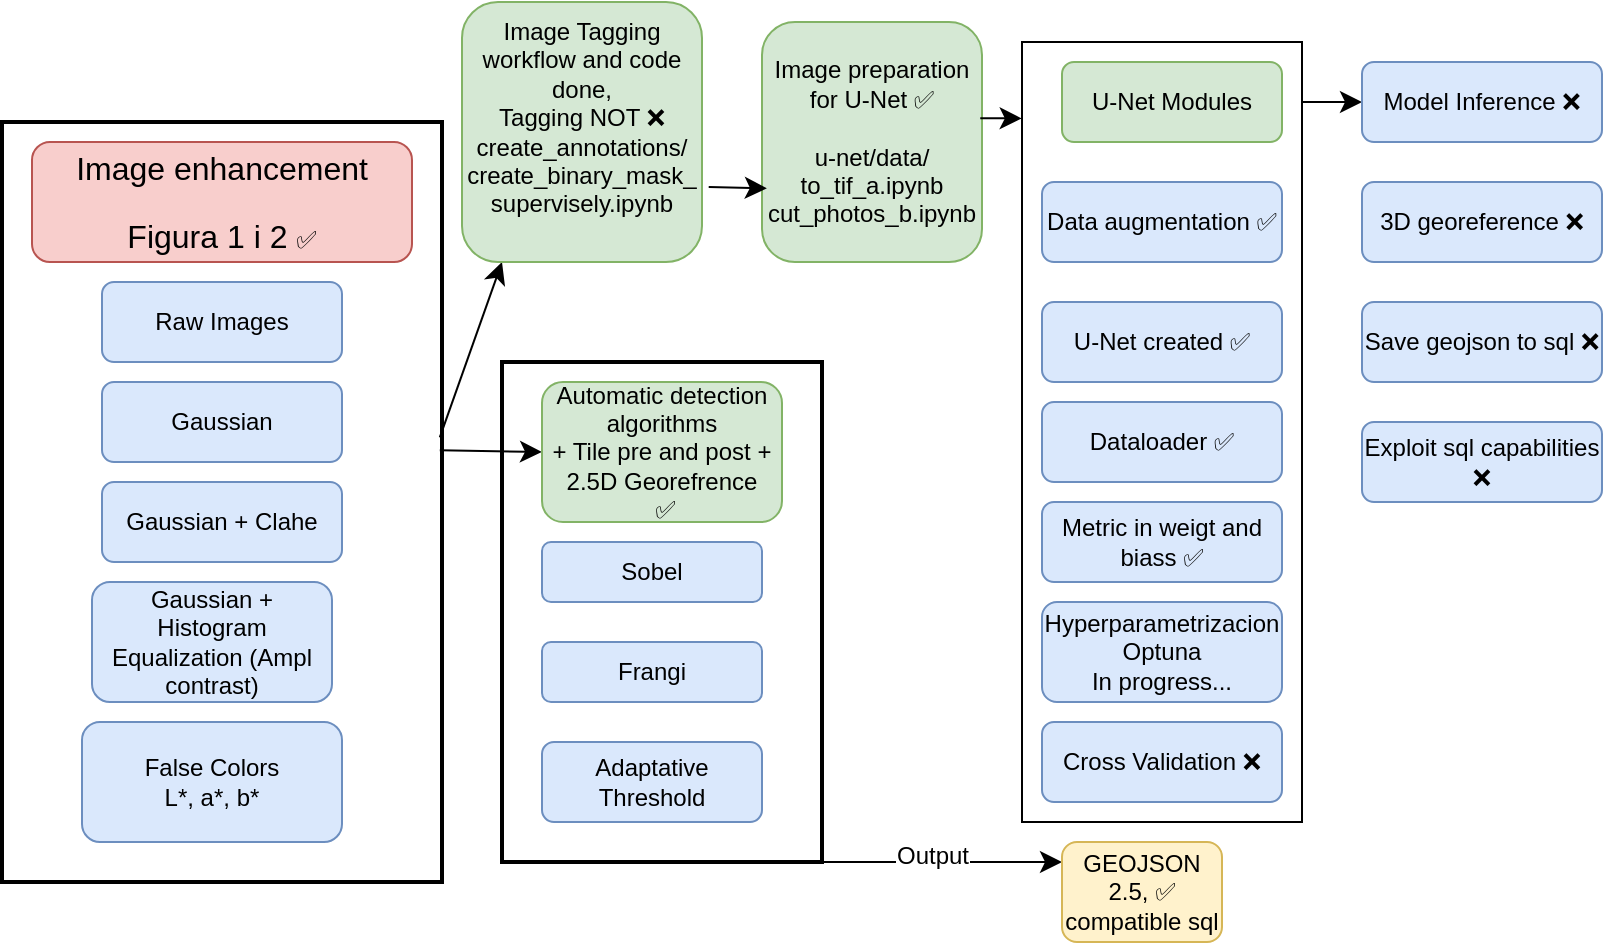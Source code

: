 <mxfile version="27.1.1">
  <diagram name="Page-1" id="pyE0CLivxdcwH7pzbixE">
    <mxGraphModel dx="994" dy="1384" grid="1" gridSize="10" guides="1" tooltips="1" connect="1" arrows="1" fold="1" page="1" pageScale="1" pageWidth="1169" pageHeight="827" math="0" shadow="0">
      <root>
        <mxCell id="0" />
        <mxCell id="1" parent="0" />
        <mxCell id="gbBxgJFXaHMaca9rJOJb-1" value="Raw Images" style="rounded=1;whiteSpace=wrap;html=1;fillColor=#dae8fc;strokeColor=#6c8ebf;" parent="1" vertex="1">
          <mxGeometry x="190" y="-620" width="120" height="40" as="geometry" />
        </mxCell>
        <mxCell id="oGANV4RMe413-Dw2tTk0-1" value="" style="rounded=0;whiteSpace=wrap;html=1;fillColor=none;strokeWidth=2;" vertex="1" parent="1">
          <mxGeometry x="140" y="-700" width="220" height="380" as="geometry" />
        </mxCell>
        <mxCell id="oGANV4RMe413-Dw2tTk0-2" value="&lt;div&gt;&lt;font style=&quot;font-size: 16px;&quot;&gt;Image enhancement&lt;/font&gt;&lt;/div&gt;&lt;br&gt;&lt;font style=&quot;font-size: 16px;&quot;&gt;Figura 1 i 2 &lt;/font&gt;✅" style="rounded=1;whiteSpace=wrap;html=1;fillColor=#f8cecc;strokeColor=#b85450;" vertex="1" parent="1">
          <mxGeometry x="155" y="-690" width="190" height="60" as="geometry" />
        </mxCell>
        <mxCell id="oGANV4RMe413-Dw2tTk0-3" value="Gaussian + Clahe" style="rounded=1;whiteSpace=wrap;html=1;fillColor=#dae8fc;strokeColor=#6c8ebf;" vertex="1" parent="1">
          <mxGeometry x="190" y="-520" width="120" height="40" as="geometry" />
        </mxCell>
        <mxCell id="oGANV4RMe413-Dw2tTk0-4" value="&lt;div&gt;Gaussian + &lt;br&gt;&lt;/div&gt;&lt;div&gt;Histogram Equalization (Ampl contrast)&lt;br&gt;&lt;/div&gt;" style="rounded=1;whiteSpace=wrap;html=1;fillColor=#dae8fc;strokeColor=#6c8ebf;" vertex="1" parent="1">
          <mxGeometry x="185" y="-470" width="120" height="60" as="geometry" />
        </mxCell>
        <mxCell id="oGANV4RMe413-Dw2tTk0-5" value="Gaussian" style="rounded=1;whiteSpace=wrap;html=1;fillColor=#dae8fc;strokeColor=#6c8ebf;" vertex="1" parent="1">
          <mxGeometry x="190" y="-570" width="120" height="40" as="geometry" />
        </mxCell>
        <mxCell id="oGANV4RMe413-Dw2tTk0-6" value="&lt;div&gt;False Colors&lt;/div&gt;L*, a*, b*" style="rounded=1;whiteSpace=wrap;html=1;fillColor=#dae8fc;strokeColor=#6c8ebf;" vertex="1" parent="1">
          <mxGeometry x="180" y="-400" width="130" height="60" as="geometry" />
        </mxCell>
        <mxCell id="oGANV4RMe413-Dw2tTk0-7" value="" style="endArrow=classic;html=1;rounded=0;fontSize=12;startSize=8;endSize=8;curved=1;exitX=0.995;exitY=0.415;exitDx=0;exitDy=0;exitPerimeter=0;" edge="1" parent="1" source="oGANV4RMe413-Dw2tTk0-1">
          <mxGeometry width="50" height="50" relative="1" as="geometry">
            <mxPoint x="370" y="-560" as="sourcePoint" />
            <mxPoint x="390" y="-630" as="targetPoint" />
            <Array as="points" />
          </mxGeometry>
        </mxCell>
        <mxCell id="oGANV4RMe413-Dw2tTk0-8" value="&lt;div&gt;Image preparation for U-Net ✅&lt;/div&gt;&lt;div&gt;&lt;br&gt;&lt;/div&gt;&lt;div&gt;u-net/data/&lt;/div&gt;&lt;div&gt;to_tif_a.ipynb&lt;br&gt;&lt;/div&gt;&lt;div&gt;cut_photos_b.ipynb&lt;br&gt;&lt;/div&gt;" style="rounded=1;whiteSpace=wrap;html=1;fillColor=#d5e8d4;strokeColor=#82b366;" vertex="1" parent="1">
          <mxGeometry x="520" y="-750" width="110" height="120" as="geometry" />
        </mxCell>
        <mxCell id="oGANV4RMe413-Dw2tTk0-9" value="" style="endArrow=classic;html=1;rounded=0;fontSize=12;startSize=8;endSize=8;curved=1;entryX=0;entryY=0.5;entryDx=0;entryDy=0;exitX=0.995;exitY=0.432;exitDx=0;exitDy=0;exitPerimeter=0;" edge="1" parent="1" source="oGANV4RMe413-Dw2tTk0-1" target="oGANV4RMe413-Dw2tTk0-10">
          <mxGeometry width="50" height="50" relative="1" as="geometry">
            <mxPoint x="360" y="-440" as="sourcePoint" />
            <mxPoint x="430" y="-360" as="targetPoint" />
          </mxGeometry>
        </mxCell>
        <mxCell id="oGANV4RMe413-Dw2tTk0-10" value="&lt;div&gt;Automatic detection algorithms&lt;/div&gt;&lt;div&gt;+ Tile pre and post +&lt;/div&gt;&lt;div&gt;2.5D Georefrence&lt;br&gt;&lt;/div&gt;&amp;nbsp;✅" style="rounded=1;whiteSpace=wrap;html=1;fillColor=#d5e8d4;strokeColor=#82b366;" vertex="1" parent="1">
          <mxGeometry x="410" y="-570" width="120" height="70" as="geometry" />
        </mxCell>
        <mxCell id="oGANV4RMe413-Dw2tTk0-11" value="Sobel" style="rounded=1;whiteSpace=wrap;html=1;fillColor=#dae8fc;strokeColor=#6c8ebf;" vertex="1" parent="1">
          <mxGeometry x="410" y="-490" width="110" height="30" as="geometry" />
        </mxCell>
        <mxCell id="oGANV4RMe413-Dw2tTk0-12" value="Frangi" style="rounded=1;whiteSpace=wrap;html=1;fillColor=#dae8fc;strokeColor=#6c8ebf;" vertex="1" parent="1">
          <mxGeometry x="410" y="-440" width="110" height="30" as="geometry" />
        </mxCell>
        <mxCell id="oGANV4RMe413-Dw2tTk0-13" value="Adaptative Threshold" style="rounded=1;whiteSpace=wrap;html=1;fillColor=#dae8fc;strokeColor=#6c8ebf;" vertex="1" parent="1">
          <mxGeometry x="410" y="-390" width="110" height="40" as="geometry" />
        </mxCell>
        <mxCell id="oGANV4RMe413-Dw2tTk0-14" value="" style="rounded=0;whiteSpace=wrap;html=1;fillColor=none;strokeWidth=2;" vertex="1" parent="1">
          <mxGeometry x="390" y="-580" width="160" height="250" as="geometry" />
        </mxCell>
        <mxCell id="oGANV4RMe413-Dw2tTk0-16" value="" style="endArrow=classic;html=1;rounded=0;fontSize=12;startSize=8;endSize=8;curved=1;entryX=-0.001;entryY=0.098;entryDx=0;entryDy=0;entryPerimeter=0;exitX=0.992;exitY=0.401;exitDx=0;exitDy=0;exitPerimeter=0;" edge="1" parent="1" source="oGANV4RMe413-Dw2tTk0-8" target="oGANV4RMe413-Dw2tTk0-29">
          <mxGeometry width="50" height="50" relative="1" as="geometry">
            <mxPoint x="640" y="-705" as="sourcePoint" />
            <mxPoint x="640" y="-690" as="targetPoint" />
          </mxGeometry>
        </mxCell>
        <mxCell id="oGANV4RMe413-Dw2tTk0-17" value="" style="endArrow=classic;html=1;rounded=0;fontSize=12;startSize=8;endSize=8;curved=1;exitX=1;exitY=1;exitDx=0;exitDy=0;" edge="1" parent="1" source="oGANV4RMe413-Dw2tTk0-14">
          <mxGeometry width="50" height="50" relative="1" as="geometry">
            <mxPoint x="600" y="-330" as="sourcePoint" />
            <mxPoint x="670" y="-330" as="targetPoint" />
          </mxGeometry>
        </mxCell>
        <mxCell id="oGANV4RMe413-Dw2tTk0-18" value="Output" style="edgeLabel;html=1;align=center;verticalAlign=middle;resizable=0;points=[];fontSize=12;" vertex="1" connectable="0" parent="oGANV4RMe413-Dw2tTk0-17">
          <mxGeometry x="-0.088" y="3" relative="1" as="geometry">
            <mxPoint as="offset" />
          </mxGeometry>
        </mxCell>
        <mxCell id="oGANV4RMe413-Dw2tTk0-19" value="&lt;div&gt;GEOJSON 2.5, ✅&lt;/div&gt;&lt;div&gt;compatible sql&lt;br&gt;&lt;/div&gt;" style="rounded=1;whiteSpace=wrap;html=1;fillColor=#fff2cc;strokeColor=#d6b656;" vertex="1" parent="1">
          <mxGeometry x="670" y="-340" width="80" height="50" as="geometry" />
        </mxCell>
        <mxCell id="oGANV4RMe413-Dw2tTk0-20" value="U-Net Modules" style="rounded=1;whiteSpace=wrap;html=1;fillColor=#d5e8d4;strokeColor=#82b366;" vertex="1" parent="1">
          <mxGeometry x="670" y="-730" width="110" height="40" as="geometry" />
        </mxCell>
        <mxCell id="oGANV4RMe413-Dw2tTk0-21" value="Data augmentation ✅" style="rounded=1;whiteSpace=wrap;html=1;fillColor=#dae8fc;strokeColor=#6c8ebf;" vertex="1" parent="1">
          <mxGeometry x="660" y="-670" width="120" height="40" as="geometry" />
        </mxCell>
        <mxCell id="oGANV4RMe413-Dw2tTk0-22" value="U-Net created ✅ " style="rounded=1;whiteSpace=wrap;html=1;fillColor=#dae8fc;strokeColor=#6c8ebf;" vertex="1" parent="1">
          <mxGeometry x="660" y="-610" width="120" height="40" as="geometry" />
        </mxCell>
        <mxCell id="oGANV4RMe413-Dw2tTk0-23" value="Dataloader ✅" style="rounded=1;whiteSpace=wrap;html=1;fillColor=#dae8fc;strokeColor=#6c8ebf;" vertex="1" parent="1">
          <mxGeometry x="660" y="-560" width="120" height="40" as="geometry" />
        </mxCell>
        <mxCell id="oGANV4RMe413-Dw2tTk0-24" value="Metric in weigt and biass ✅" style="rounded=1;whiteSpace=wrap;html=1;fillColor=#dae8fc;strokeColor=#6c8ebf;" vertex="1" parent="1">
          <mxGeometry x="660" y="-510" width="120" height="40" as="geometry" />
        </mxCell>
        <mxCell id="oGANV4RMe413-Dw2tTk0-25" value="&lt;div&gt;Hyperparametrizacion&lt;/div&gt;&lt;div&gt;Optuna&lt;/div&gt;&lt;div&gt;In progress...&lt;br&gt;&lt;/div&gt;" style="rounded=1;whiteSpace=wrap;html=1;fillColor=#dae8fc;strokeColor=#6c8ebf;" vertex="1" parent="1">
          <mxGeometry x="660" y="-460" width="120" height="50" as="geometry" />
        </mxCell>
        <mxCell id="oGANV4RMe413-Dw2tTk0-26" value="&lt;div&gt;Image Tagging&lt;/div&gt;&lt;div&gt;workflow and code done,&lt;/div&gt;&lt;div&gt;Tagging NOT ❌&lt;/div&gt;&lt;div&gt;create_annotations/&lt;/div&gt;&lt;div&gt;create_binary_mask_&lt;/div&gt;&lt;div&gt;supervisely.ipynb&lt;br&gt;&lt;/div&gt;&lt;div&gt;&lt;br&gt;&lt;/div&gt;" style="rounded=1;whiteSpace=wrap;html=1;fillColor=#d5e8d4;strokeColor=#82b366;" vertex="1" parent="1">
          <mxGeometry x="370" y="-760" width="120" height="130" as="geometry" />
        </mxCell>
        <mxCell id="oGANV4RMe413-Dw2tTk0-27" value="" style="endArrow=classic;html=1;rounded=0;fontSize=12;startSize=8;endSize=8;curved=1;entryX=0.022;entryY=0.693;entryDx=0;entryDy=0;entryPerimeter=0;exitX=1.028;exitY=0.712;exitDx=0;exitDy=0;exitPerimeter=0;" edge="1" parent="1" source="oGANV4RMe413-Dw2tTk0-26" target="oGANV4RMe413-Dw2tTk0-8">
          <mxGeometry width="50" height="50" relative="1" as="geometry">
            <mxPoint x="500" y="-660" as="sourcePoint" />
            <mxPoint x="500" y="-700" as="targetPoint" />
          </mxGeometry>
        </mxCell>
        <mxCell id="oGANV4RMe413-Dw2tTk0-28" value="Cross Validation&amp;nbsp;❌ " style="rounded=1;whiteSpace=wrap;html=1;fillColor=#dae8fc;strokeColor=#6c8ebf;" vertex="1" parent="1">
          <mxGeometry x="660" y="-400" width="120" height="40" as="geometry" />
        </mxCell>
        <mxCell id="oGANV4RMe413-Dw2tTk0-29" value="" style="rounded=0;whiteSpace=wrap;html=1;fillColor=none;" vertex="1" parent="1">
          <mxGeometry x="650" y="-740" width="140" height="390" as="geometry" />
        </mxCell>
        <mxCell id="oGANV4RMe413-Dw2tTk0-30" value="" style="endArrow=classic;html=1;rounded=0;fontSize=12;startSize=8;endSize=8;curved=1;" edge="1" parent="1">
          <mxGeometry width="50" height="50" relative="1" as="geometry">
            <mxPoint x="790" y="-710" as="sourcePoint" />
            <mxPoint x="820" y="-710" as="targetPoint" />
          </mxGeometry>
        </mxCell>
        <mxCell id="oGANV4RMe413-Dw2tTk0-31" value="Model Inference ❌ " style="rounded=1;whiteSpace=wrap;html=1;fillColor=#dae8fc;strokeColor=#6c8ebf;" vertex="1" parent="1">
          <mxGeometry x="820" y="-730" width="120" height="40" as="geometry" />
        </mxCell>
        <mxCell id="oGANV4RMe413-Dw2tTk0-32" value="3D georeference ❌ " style="rounded=1;whiteSpace=wrap;html=1;fillColor=#dae8fc;strokeColor=#6c8ebf;" vertex="1" parent="1">
          <mxGeometry x="820" y="-670" width="120" height="40" as="geometry" />
        </mxCell>
        <mxCell id="oGANV4RMe413-Dw2tTk0-33" value="Save geojson to sql ❌ " style="rounded=1;whiteSpace=wrap;html=1;fillColor=#dae8fc;strokeColor=#6c8ebf;" vertex="1" parent="1">
          <mxGeometry x="820" y="-610" width="120" height="40" as="geometry" />
        </mxCell>
        <mxCell id="oGANV4RMe413-Dw2tTk0-34" value="Exploit sql capabilities ❌ " style="rounded=1;whiteSpace=wrap;html=1;fillColor=#dae8fc;strokeColor=#6c8ebf;" vertex="1" parent="1">
          <mxGeometry x="820" y="-550" width="120" height="40" as="geometry" />
        </mxCell>
      </root>
    </mxGraphModel>
  </diagram>
</mxfile>

